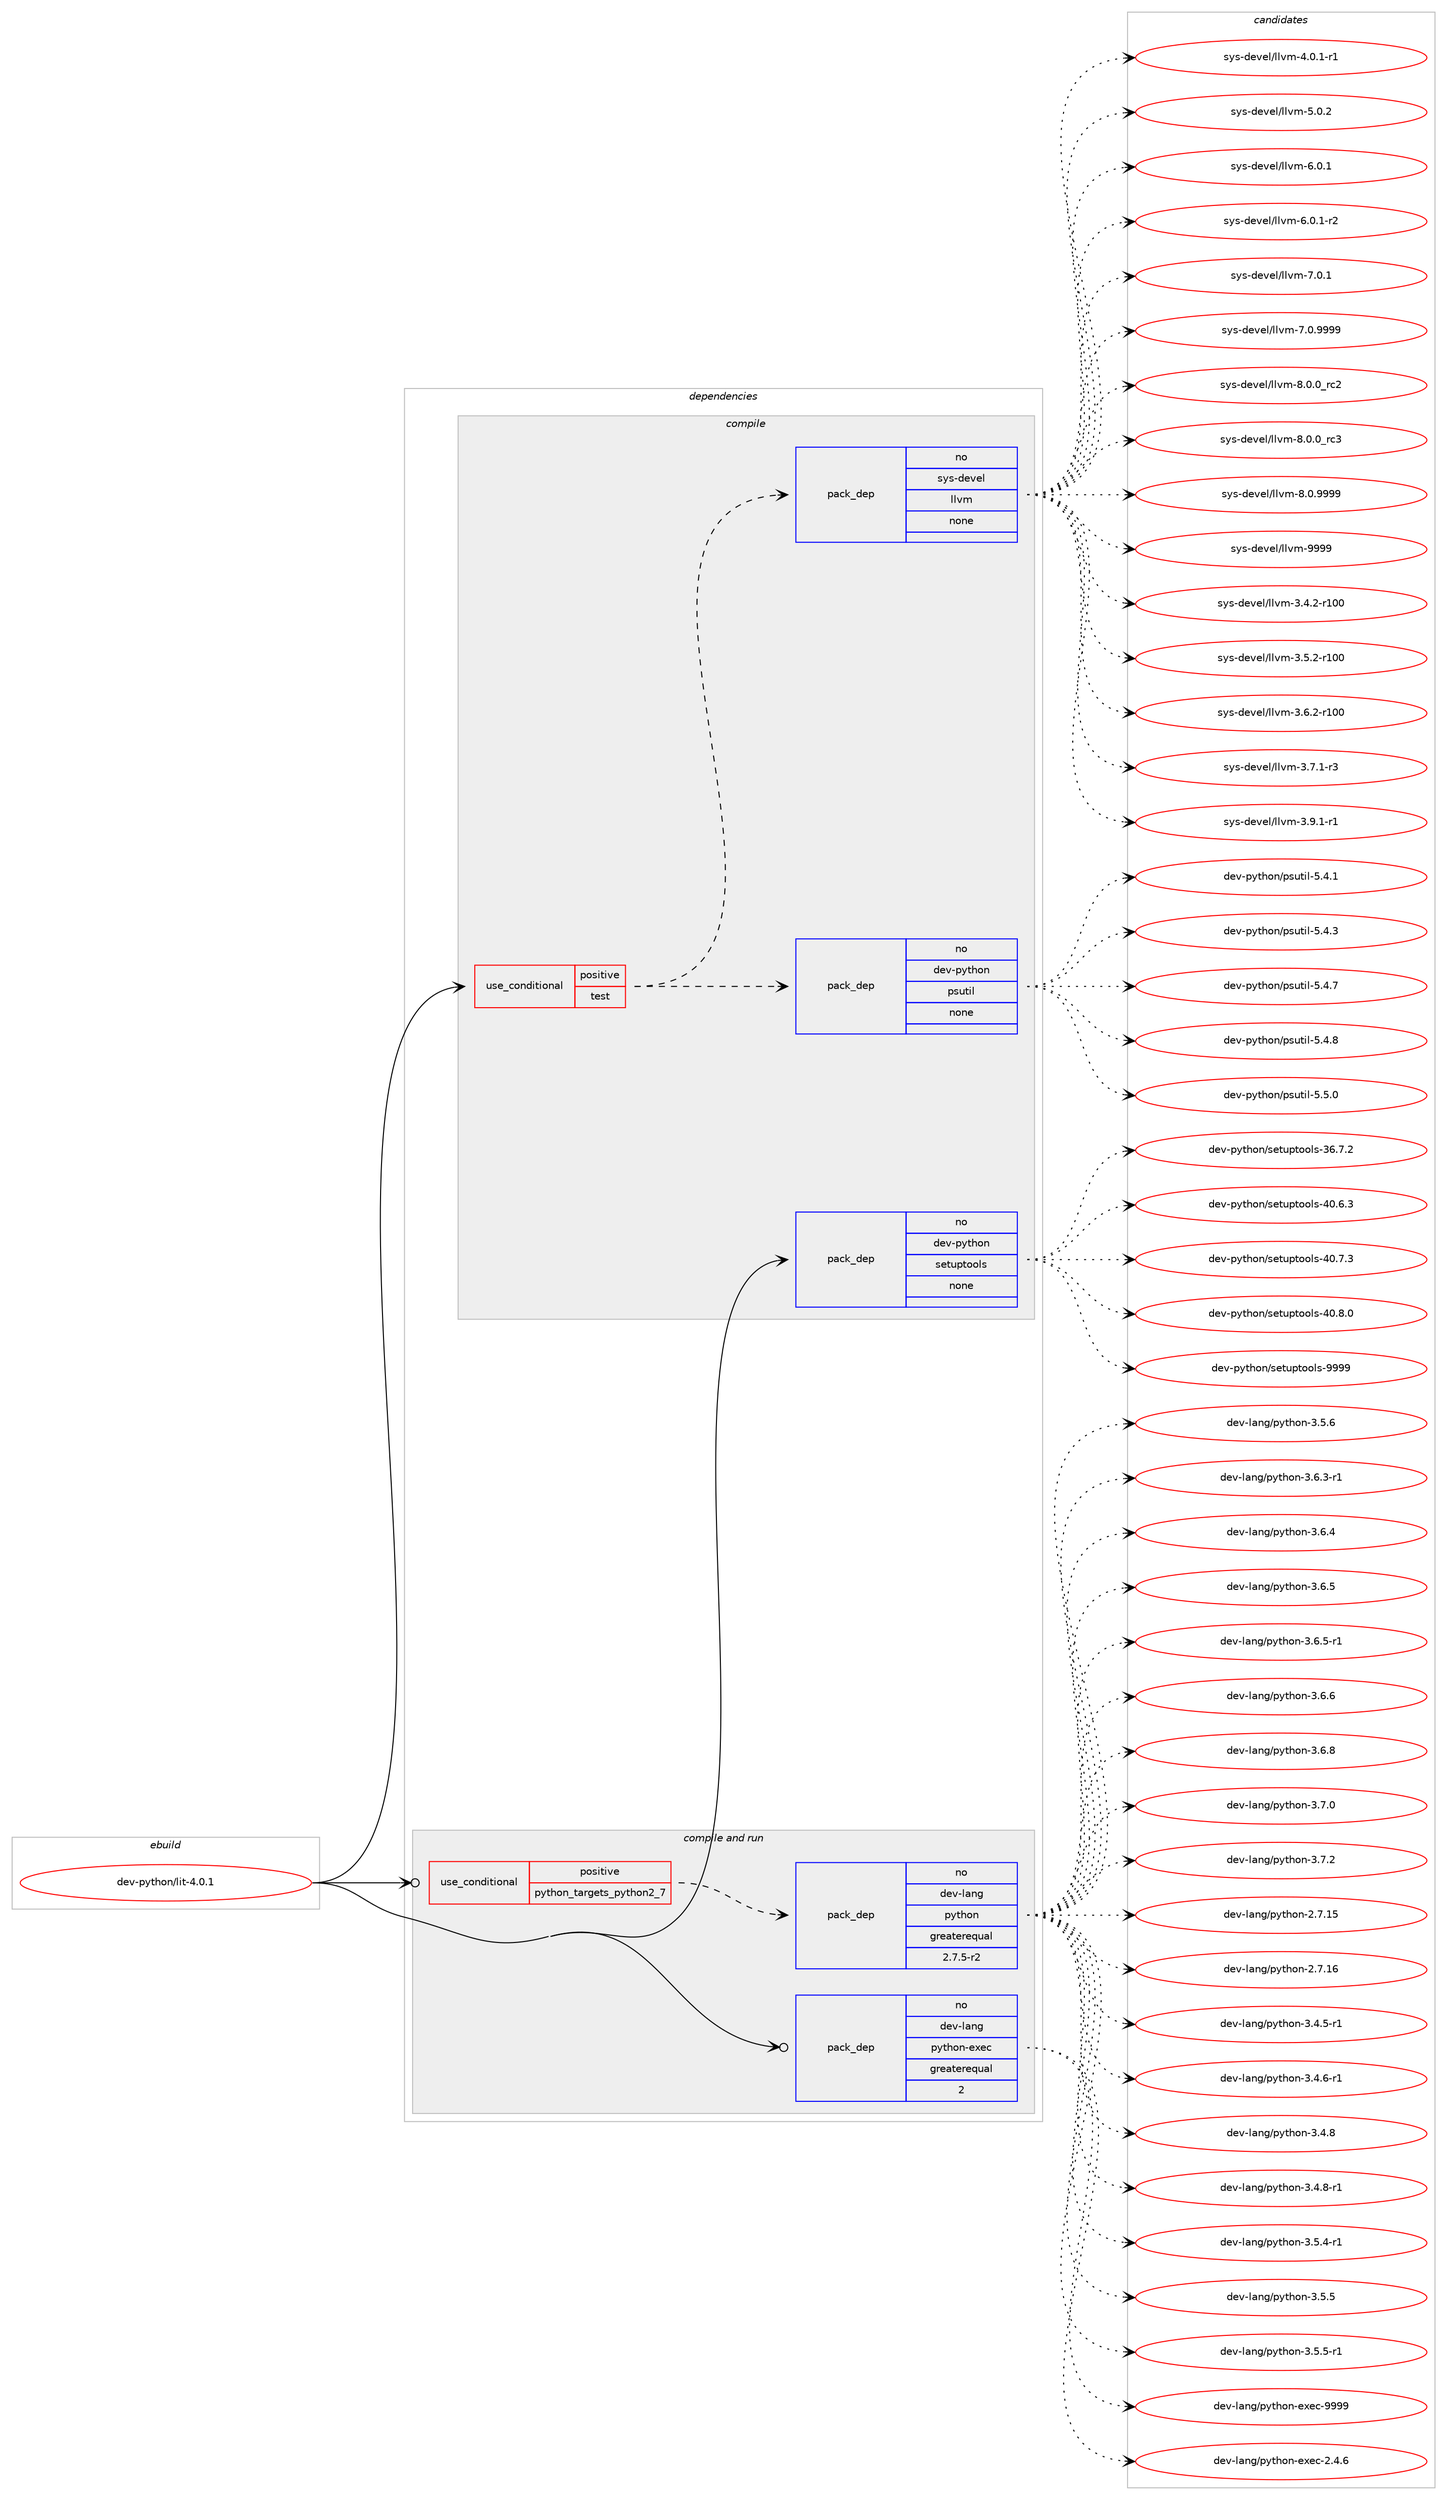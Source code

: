 digraph prolog {

# *************
# Graph options
# *************

newrank=true;
concentrate=true;
compound=true;
graph [rankdir=LR,fontname=Helvetica,fontsize=10,ranksep=1.5];#, ranksep=2.5, nodesep=0.2];
edge  [arrowhead=vee];
node  [fontname=Helvetica,fontsize=10];

# **********
# The ebuild
# **********

subgraph cluster_leftcol {
color=gray;
rank=same;
label=<<i>ebuild</i>>;
id [label="dev-python/lit-4.0.1", color=red, width=4, href="../dev-python/lit-4.0.1.svg"];
}

# ****************
# The dependencies
# ****************

subgraph cluster_midcol {
color=gray;
label=<<i>dependencies</i>>;
subgraph cluster_compile {
fillcolor="#eeeeee";
style=filled;
label=<<i>compile</i>>;
subgraph cond376924 {
dependency1417255 [label=<<TABLE BORDER="0" CELLBORDER="1" CELLSPACING="0" CELLPADDING="4"><TR><TD ROWSPAN="3" CELLPADDING="10">use_conditional</TD></TR><TR><TD>positive</TD></TR><TR><TD>test</TD></TR></TABLE>>, shape=none, color=red];
subgraph pack1017058 {
dependency1417256 [label=<<TABLE BORDER="0" CELLBORDER="1" CELLSPACING="0" CELLPADDING="4" WIDTH="220"><TR><TD ROWSPAN="6" CELLPADDING="30">pack_dep</TD></TR><TR><TD WIDTH="110">no</TD></TR><TR><TD>dev-python</TD></TR><TR><TD>psutil</TD></TR><TR><TD>none</TD></TR><TR><TD></TD></TR></TABLE>>, shape=none, color=blue];
}
dependency1417255:e -> dependency1417256:w [weight=20,style="dashed",arrowhead="vee"];
subgraph pack1017059 {
dependency1417257 [label=<<TABLE BORDER="0" CELLBORDER="1" CELLSPACING="0" CELLPADDING="4" WIDTH="220"><TR><TD ROWSPAN="6" CELLPADDING="30">pack_dep</TD></TR><TR><TD WIDTH="110">no</TD></TR><TR><TD>sys-devel</TD></TR><TR><TD>llvm</TD></TR><TR><TD>none</TD></TR><TR><TD></TD></TR></TABLE>>, shape=none, color=blue];
}
dependency1417255:e -> dependency1417257:w [weight=20,style="dashed",arrowhead="vee"];
}
id:e -> dependency1417255:w [weight=20,style="solid",arrowhead="vee"];
subgraph pack1017060 {
dependency1417258 [label=<<TABLE BORDER="0" CELLBORDER="1" CELLSPACING="0" CELLPADDING="4" WIDTH="220"><TR><TD ROWSPAN="6" CELLPADDING="30">pack_dep</TD></TR><TR><TD WIDTH="110">no</TD></TR><TR><TD>dev-python</TD></TR><TR><TD>setuptools</TD></TR><TR><TD>none</TD></TR><TR><TD></TD></TR></TABLE>>, shape=none, color=blue];
}
id:e -> dependency1417258:w [weight=20,style="solid",arrowhead="vee"];
}
subgraph cluster_compileandrun {
fillcolor="#eeeeee";
style=filled;
label=<<i>compile and run</i>>;
subgraph cond376925 {
dependency1417259 [label=<<TABLE BORDER="0" CELLBORDER="1" CELLSPACING="0" CELLPADDING="4"><TR><TD ROWSPAN="3" CELLPADDING="10">use_conditional</TD></TR><TR><TD>positive</TD></TR><TR><TD>python_targets_python2_7</TD></TR></TABLE>>, shape=none, color=red];
subgraph pack1017061 {
dependency1417260 [label=<<TABLE BORDER="0" CELLBORDER="1" CELLSPACING="0" CELLPADDING="4" WIDTH="220"><TR><TD ROWSPAN="6" CELLPADDING="30">pack_dep</TD></TR><TR><TD WIDTH="110">no</TD></TR><TR><TD>dev-lang</TD></TR><TR><TD>python</TD></TR><TR><TD>greaterequal</TD></TR><TR><TD>2.7.5-r2</TD></TR></TABLE>>, shape=none, color=blue];
}
dependency1417259:e -> dependency1417260:w [weight=20,style="dashed",arrowhead="vee"];
}
id:e -> dependency1417259:w [weight=20,style="solid",arrowhead="odotvee"];
subgraph pack1017062 {
dependency1417261 [label=<<TABLE BORDER="0" CELLBORDER="1" CELLSPACING="0" CELLPADDING="4" WIDTH="220"><TR><TD ROWSPAN="6" CELLPADDING="30">pack_dep</TD></TR><TR><TD WIDTH="110">no</TD></TR><TR><TD>dev-lang</TD></TR><TR><TD>python-exec</TD></TR><TR><TD>greaterequal</TD></TR><TR><TD>2</TD></TR></TABLE>>, shape=none, color=blue];
}
id:e -> dependency1417261:w [weight=20,style="solid",arrowhead="odotvee"];
}
subgraph cluster_run {
fillcolor="#eeeeee";
style=filled;
label=<<i>run</i>>;
}
}

# **************
# The candidates
# **************

subgraph cluster_choices {
rank=same;
color=gray;
label=<<i>candidates</i>>;

subgraph choice1017058 {
color=black;
nodesep=1;
choice1001011184511212111610411111047112115117116105108455346524649 [label="dev-python/psutil-5.4.1", color=red, width=4,href="../dev-python/psutil-5.4.1.svg"];
choice1001011184511212111610411111047112115117116105108455346524651 [label="dev-python/psutil-5.4.3", color=red, width=4,href="../dev-python/psutil-5.4.3.svg"];
choice1001011184511212111610411111047112115117116105108455346524655 [label="dev-python/psutil-5.4.7", color=red, width=4,href="../dev-python/psutil-5.4.7.svg"];
choice1001011184511212111610411111047112115117116105108455346524656 [label="dev-python/psutil-5.4.8", color=red, width=4,href="../dev-python/psutil-5.4.8.svg"];
choice1001011184511212111610411111047112115117116105108455346534648 [label="dev-python/psutil-5.5.0", color=red, width=4,href="../dev-python/psutil-5.5.0.svg"];
dependency1417256:e -> choice1001011184511212111610411111047112115117116105108455346524649:w [style=dotted,weight="100"];
dependency1417256:e -> choice1001011184511212111610411111047112115117116105108455346524651:w [style=dotted,weight="100"];
dependency1417256:e -> choice1001011184511212111610411111047112115117116105108455346524655:w [style=dotted,weight="100"];
dependency1417256:e -> choice1001011184511212111610411111047112115117116105108455346524656:w [style=dotted,weight="100"];
dependency1417256:e -> choice1001011184511212111610411111047112115117116105108455346534648:w [style=dotted,weight="100"];
}
subgraph choice1017059 {
color=black;
nodesep=1;
choice115121115451001011181011084710810811810945514652465045114494848 [label="sys-devel/llvm-3.4.2-r100", color=red, width=4,href="../sys-devel/llvm-3.4.2-r100.svg"];
choice115121115451001011181011084710810811810945514653465045114494848 [label="sys-devel/llvm-3.5.2-r100", color=red, width=4,href="../sys-devel/llvm-3.5.2-r100.svg"];
choice115121115451001011181011084710810811810945514654465045114494848 [label="sys-devel/llvm-3.6.2-r100", color=red, width=4,href="../sys-devel/llvm-3.6.2-r100.svg"];
choice11512111545100101118101108471081081181094551465546494511451 [label="sys-devel/llvm-3.7.1-r3", color=red, width=4,href="../sys-devel/llvm-3.7.1-r3.svg"];
choice11512111545100101118101108471081081181094551465746494511449 [label="sys-devel/llvm-3.9.1-r1", color=red, width=4,href="../sys-devel/llvm-3.9.1-r1.svg"];
choice11512111545100101118101108471081081181094552464846494511449 [label="sys-devel/llvm-4.0.1-r1", color=red, width=4,href="../sys-devel/llvm-4.0.1-r1.svg"];
choice1151211154510010111810110847108108118109455346484650 [label="sys-devel/llvm-5.0.2", color=red, width=4,href="../sys-devel/llvm-5.0.2.svg"];
choice1151211154510010111810110847108108118109455446484649 [label="sys-devel/llvm-6.0.1", color=red, width=4,href="../sys-devel/llvm-6.0.1.svg"];
choice11512111545100101118101108471081081181094554464846494511450 [label="sys-devel/llvm-6.0.1-r2", color=red, width=4,href="../sys-devel/llvm-6.0.1-r2.svg"];
choice1151211154510010111810110847108108118109455546484649 [label="sys-devel/llvm-7.0.1", color=red, width=4,href="../sys-devel/llvm-7.0.1.svg"];
choice1151211154510010111810110847108108118109455546484657575757 [label="sys-devel/llvm-7.0.9999", color=red, width=4,href="../sys-devel/llvm-7.0.9999.svg"];
choice1151211154510010111810110847108108118109455646484648951149950 [label="sys-devel/llvm-8.0.0_rc2", color=red, width=4,href="../sys-devel/llvm-8.0.0_rc2.svg"];
choice1151211154510010111810110847108108118109455646484648951149951 [label="sys-devel/llvm-8.0.0_rc3", color=red, width=4,href="../sys-devel/llvm-8.0.0_rc3.svg"];
choice1151211154510010111810110847108108118109455646484657575757 [label="sys-devel/llvm-8.0.9999", color=red, width=4,href="../sys-devel/llvm-8.0.9999.svg"];
choice11512111545100101118101108471081081181094557575757 [label="sys-devel/llvm-9999", color=red, width=4,href="../sys-devel/llvm-9999.svg"];
dependency1417257:e -> choice115121115451001011181011084710810811810945514652465045114494848:w [style=dotted,weight="100"];
dependency1417257:e -> choice115121115451001011181011084710810811810945514653465045114494848:w [style=dotted,weight="100"];
dependency1417257:e -> choice115121115451001011181011084710810811810945514654465045114494848:w [style=dotted,weight="100"];
dependency1417257:e -> choice11512111545100101118101108471081081181094551465546494511451:w [style=dotted,weight="100"];
dependency1417257:e -> choice11512111545100101118101108471081081181094551465746494511449:w [style=dotted,weight="100"];
dependency1417257:e -> choice11512111545100101118101108471081081181094552464846494511449:w [style=dotted,weight="100"];
dependency1417257:e -> choice1151211154510010111810110847108108118109455346484650:w [style=dotted,weight="100"];
dependency1417257:e -> choice1151211154510010111810110847108108118109455446484649:w [style=dotted,weight="100"];
dependency1417257:e -> choice11512111545100101118101108471081081181094554464846494511450:w [style=dotted,weight="100"];
dependency1417257:e -> choice1151211154510010111810110847108108118109455546484649:w [style=dotted,weight="100"];
dependency1417257:e -> choice1151211154510010111810110847108108118109455546484657575757:w [style=dotted,weight="100"];
dependency1417257:e -> choice1151211154510010111810110847108108118109455646484648951149950:w [style=dotted,weight="100"];
dependency1417257:e -> choice1151211154510010111810110847108108118109455646484648951149951:w [style=dotted,weight="100"];
dependency1417257:e -> choice1151211154510010111810110847108108118109455646484657575757:w [style=dotted,weight="100"];
dependency1417257:e -> choice11512111545100101118101108471081081181094557575757:w [style=dotted,weight="100"];
}
subgraph choice1017060 {
color=black;
nodesep=1;
choice100101118451121211161041111104711510111611711211611111110811545515446554650 [label="dev-python/setuptools-36.7.2", color=red, width=4,href="../dev-python/setuptools-36.7.2.svg"];
choice100101118451121211161041111104711510111611711211611111110811545524846544651 [label="dev-python/setuptools-40.6.3", color=red, width=4,href="../dev-python/setuptools-40.6.3.svg"];
choice100101118451121211161041111104711510111611711211611111110811545524846554651 [label="dev-python/setuptools-40.7.3", color=red, width=4,href="../dev-python/setuptools-40.7.3.svg"];
choice100101118451121211161041111104711510111611711211611111110811545524846564648 [label="dev-python/setuptools-40.8.0", color=red, width=4,href="../dev-python/setuptools-40.8.0.svg"];
choice10010111845112121116104111110471151011161171121161111111081154557575757 [label="dev-python/setuptools-9999", color=red, width=4,href="../dev-python/setuptools-9999.svg"];
dependency1417258:e -> choice100101118451121211161041111104711510111611711211611111110811545515446554650:w [style=dotted,weight="100"];
dependency1417258:e -> choice100101118451121211161041111104711510111611711211611111110811545524846544651:w [style=dotted,weight="100"];
dependency1417258:e -> choice100101118451121211161041111104711510111611711211611111110811545524846554651:w [style=dotted,weight="100"];
dependency1417258:e -> choice100101118451121211161041111104711510111611711211611111110811545524846564648:w [style=dotted,weight="100"];
dependency1417258:e -> choice10010111845112121116104111110471151011161171121161111111081154557575757:w [style=dotted,weight="100"];
}
subgraph choice1017061 {
color=black;
nodesep=1;
choice10010111845108971101034711212111610411111045504655464953 [label="dev-lang/python-2.7.15", color=red, width=4,href="../dev-lang/python-2.7.15.svg"];
choice10010111845108971101034711212111610411111045504655464954 [label="dev-lang/python-2.7.16", color=red, width=4,href="../dev-lang/python-2.7.16.svg"];
choice1001011184510897110103471121211161041111104551465246534511449 [label="dev-lang/python-3.4.5-r1", color=red, width=4,href="../dev-lang/python-3.4.5-r1.svg"];
choice1001011184510897110103471121211161041111104551465246544511449 [label="dev-lang/python-3.4.6-r1", color=red, width=4,href="../dev-lang/python-3.4.6-r1.svg"];
choice100101118451089711010347112121116104111110455146524656 [label="dev-lang/python-3.4.8", color=red, width=4,href="../dev-lang/python-3.4.8.svg"];
choice1001011184510897110103471121211161041111104551465246564511449 [label="dev-lang/python-3.4.8-r1", color=red, width=4,href="../dev-lang/python-3.4.8-r1.svg"];
choice1001011184510897110103471121211161041111104551465346524511449 [label="dev-lang/python-3.5.4-r1", color=red, width=4,href="../dev-lang/python-3.5.4-r1.svg"];
choice100101118451089711010347112121116104111110455146534653 [label="dev-lang/python-3.5.5", color=red, width=4,href="../dev-lang/python-3.5.5.svg"];
choice1001011184510897110103471121211161041111104551465346534511449 [label="dev-lang/python-3.5.5-r1", color=red, width=4,href="../dev-lang/python-3.5.5-r1.svg"];
choice100101118451089711010347112121116104111110455146534654 [label="dev-lang/python-3.5.6", color=red, width=4,href="../dev-lang/python-3.5.6.svg"];
choice1001011184510897110103471121211161041111104551465446514511449 [label="dev-lang/python-3.6.3-r1", color=red, width=4,href="../dev-lang/python-3.6.3-r1.svg"];
choice100101118451089711010347112121116104111110455146544652 [label="dev-lang/python-3.6.4", color=red, width=4,href="../dev-lang/python-3.6.4.svg"];
choice100101118451089711010347112121116104111110455146544653 [label="dev-lang/python-3.6.5", color=red, width=4,href="../dev-lang/python-3.6.5.svg"];
choice1001011184510897110103471121211161041111104551465446534511449 [label="dev-lang/python-3.6.5-r1", color=red, width=4,href="../dev-lang/python-3.6.5-r1.svg"];
choice100101118451089711010347112121116104111110455146544654 [label="dev-lang/python-3.6.6", color=red, width=4,href="../dev-lang/python-3.6.6.svg"];
choice100101118451089711010347112121116104111110455146544656 [label="dev-lang/python-3.6.8", color=red, width=4,href="../dev-lang/python-3.6.8.svg"];
choice100101118451089711010347112121116104111110455146554648 [label="dev-lang/python-3.7.0", color=red, width=4,href="../dev-lang/python-3.7.0.svg"];
choice100101118451089711010347112121116104111110455146554650 [label="dev-lang/python-3.7.2", color=red, width=4,href="../dev-lang/python-3.7.2.svg"];
dependency1417260:e -> choice10010111845108971101034711212111610411111045504655464953:w [style=dotted,weight="100"];
dependency1417260:e -> choice10010111845108971101034711212111610411111045504655464954:w [style=dotted,weight="100"];
dependency1417260:e -> choice1001011184510897110103471121211161041111104551465246534511449:w [style=dotted,weight="100"];
dependency1417260:e -> choice1001011184510897110103471121211161041111104551465246544511449:w [style=dotted,weight="100"];
dependency1417260:e -> choice100101118451089711010347112121116104111110455146524656:w [style=dotted,weight="100"];
dependency1417260:e -> choice1001011184510897110103471121211161041111104551465246564511449:w [style=dotted,weight="100"];
dependency1417260:e -> choice1001011184510897110103471121211161041111104551465346524511449:w [style=dotted,weight="100"];
dependency1417260:e -> choice100101118451089711010347112121116104111110455146534653:w [style=dotted,weight="100"];
dependency1417260:e -> choice1001011184510897110103471121211161041111104551465346534511449:w [style=dotted,weight="100"];
dependency1417260:e -> choice100101118451089711010347112121116104111110455146534654:w [style=dotted,weight="100"];
dependency1417260:e -> choice1001011184510897110103471121211161041111104551465446514511449:w [style=dotted,weight="100"];
dependency1417260:e -> choice100101118451089711010347112121116104111110455146544652:w [style=dotted,weight="100"];
dependency1417260:e -> choice100101118451089711010347112121116104111110455146544653:w [style=dotted,weight="100"];
dependency1417260:e -> choice1001011184510897110103471121211161041111104551465446534511449:w [style=dotted,weight="100"];
dependency1417260:e -> choice100101118451089711010347112121116104111110455146544654:w [style=dotted,weight="100"];
dependency1417260:e -> choice100101118451089711010347112121116104111110455146544656:w [style=dotted,weight="100"];
dependency1417260:e -> choice100101118451089711010347112121116104111110455146554648:w [style=dotted,weight="100"];
dependency1417260:e -> choice100101118451089711010347112121116104111110455146554650:w [style=dotted,weight="100"];
}
subgraph choice1017062 {
color=black;
nodesep=1;
choice1001011184510897110103471121211161041111104510112010199455046524654 [label="dev-lang/python-exec-2.4.6", color=red, width=4,href="../dev-lang/python-exec-2.4.6.svg"];
choice10010111845108971101034711212111610411111045101120101994557575757 [label="dev-lang/python-exec-9999", color=red, width=4,href="../dev-lang/python-exec-9999.svg"];
dependency1417261:e -> choice1001011184510897110103471121211161041111104510112010199455046524654:w [style=dotted,weight="100"];
dependency1417261:e -> choice10010111845108971101034711212111610411111045101120101994557575757:w [style=dotted,weight="100"];
}
}

}
